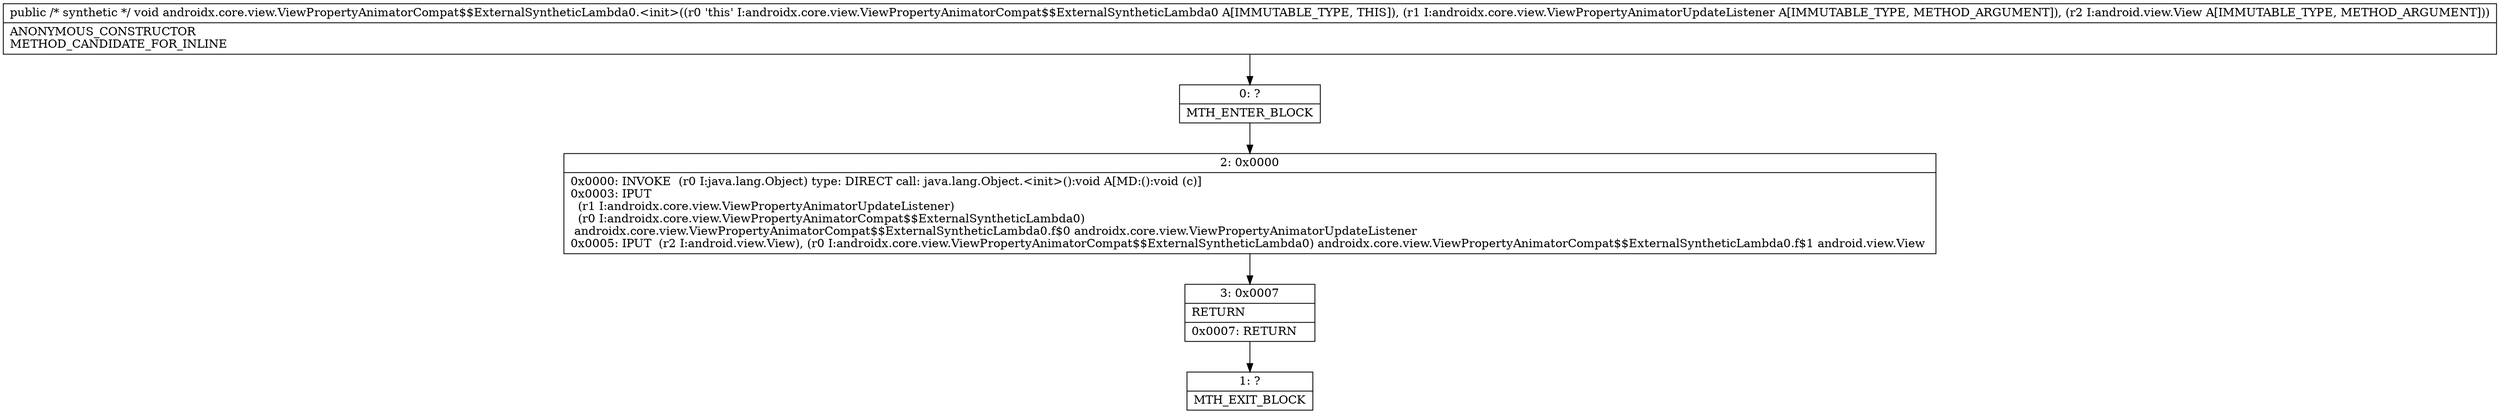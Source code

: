 digraph "CFG forandroidx.core.view.ViewPropertyAnimatorCompat$$ExternalSyntheticLambda0.\<init\>(Landroidx\/core\/view\/ViewPropertyAnimatorUpdateListener;Landroid\/view\/View;)V" {
Node_0 [shape=record,label="{0\:\ ?|MTH_ENTER_BLOCK\l}"];
Node_2 [shape=record,label="{2\:\ 0x0000|0x0000: INVOKE  (r0 I:java.lang.Object) type: DIRECT call: java.lang.Object.\<init\>():void A[MD:():void (c)]\l0x0003: IPUT  \l  (r1 I:androidx.core.view.ViewPropertyAnimatorUpdateListener)\l  (r0 I:androidx.core.view.ViewPropertyAnimatorCompat$$ExternalSyntheticLambda0)\l androidx.core.view.ViewPropertyAnimatorCompat$$ExternalSyntheticLambda0.f$0 androidx.core.view.ViewPropertyAnimatorUpdateListener \l0x0005: IPUT  (r2 I:android.view.View), (r0 I:androidx.core.view.ViewPropertyAnimatorCompat$$ExternalSyntheticLambda0) androidx.core.view.ViewPropertyAnimatorCompat$$ExternalSyntheticLambda0.f$1 android.view.View \l}"];
Node_3 [shape=record,label="{3\:\ 0x0007|RETURN\l|0x0007: RETURN   \l}"];
Node_1 [shape=record,label="{1\:\ ?|MTH_EXIT_BLOCK\l}"];
MethodNode[shape=record,label="{public \/* synthetic *\/ void androidx.core.view.ViewPropertyAnimatorCompat$$ExternalSyntheticLambda0.\<init\>((r0 'this' I:androidx.core.view.ViewPropertyAnimatorCompat$$ExternalSyntheticLambda0 A[IMMUTABLE_TYPE, THIS]), (r1 I:androidx.core.view.ViewPropertyAnimatorUpdateListener A[IMMUTABLE_TYPE, METHOD_ARGUMENT]), (r2 I:android.view.View A[IMMUTABLE_TYPE, METHOD_ARGUMENT]))  | ANONYMOUS_CONSTRUCTOR\lMETHOD_CANDIDATE_FOR_INLINE\l}"];
MethodNode -> Node_0;Node_0 -> Node_2;
Node_2 -> Node_3;
Node_3 -> Node_1;
}

